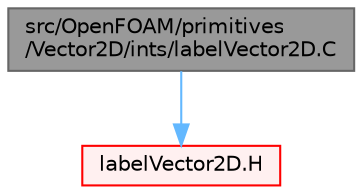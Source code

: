 digraph "src/OpenFOAM/primitives/Vector2D/ints/labelVector2D.C"
{
 // LATEX_PDF_SIZE
  bgcolor="transparent";
  edge [fontname=Helvetica,fontsize=10,labelfontname=Helvetica,labelfontsize=10];
  node [fontname=Helvetica,fontsize=10,shape=box,height=0.2,width=0.4];
  Node1 [id="Node000001",label="src/OpenFOAM/primitives\l/Vector2D/ints/labelVector2D.C",height=0.2,width=0.4,color="gray40", fillcolor="grey60", style="filled", fontcolor="black",tooltip=" "];
  Node1 -> Node2 [id="edge1_Node000001_Node000002",color="steelblue1",style="solid",tooltip=" "];
  Node2 [id="Node000002",label="labelVector2D.H",height=0.2,width=0.4,color="red", fillcolor="#FFF0F0", style="filled",URL="$labelVector2D_8H.html",tooltip=" "];
}
